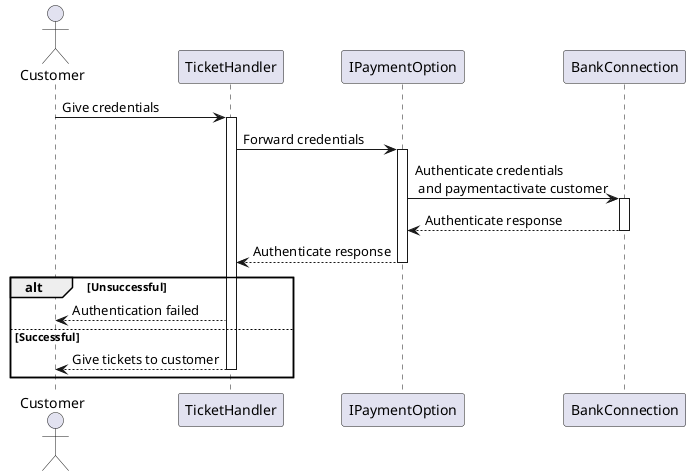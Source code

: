 @startuml
Actor Customer
Customer -> TicketHandler: Give credentials
activate TicketHandler
TicketHandler -> IPaymentOption: Forward credentials
activate IPaymentOption
IPaymentOption -> BankConnection: Authenticate credentials\n and paymentactivate customer
activate BankConnection
IPaymentOption <-- BankConnection: Authenticate response
deactivate BankConnection
IPaymentOption --> TicketHandler: Authenticate response
deactivate IPaymentOption
alt Unsuccessful
TicketHandler --> Customer: Authentication failed
else Successful
TicketHandler --> Customer: Give tickets to customer
deactivate TicketHandler
end


@enduml